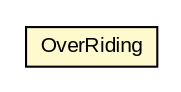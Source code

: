 #!/usr/local/bin/dot
#
# Class diagram 
# Generated by UMLGraph version R5_6 (http://www.umlgraph.org/)
#

digraph G {
	edge [fontname="arial",fontsize=10,labelfontname="arial",labelfontsize=10];
	node [fontname="arial",fontsize=10,shape=plaintext];
	nodesep=0.25;
	ranksep=0.5;
	// java_oo.scjp.OverRiding
	c19793 [label=<<table title="java_oo.scjp.OverRiding" border="0" cellborder="1" cellspacing="0" cellpadding="2" port="p" bgcolor="lemonChiffon" href="./OverRiding.html">
		<tr><td><table border="0" cellspacing="0" cellpadding="1">
<tr><td align="center" balign="center"> OverRiding </td></tr>
		</table></td></tr>
		</table>>, URL="./OverRiding.html", fontname="arial", fontcolor="black", fontsize=10.0];
}

